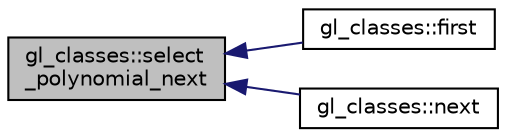 digraph "gl_classes::select_polynomial_next"
{
  edge [fontname="Helvetica",fontsize="10",labelfontname="Helvetica",labelfontsize="10"];
  node [fontname="Helvetica",fontsize="10",shape=record];
  rankdir="LR";
  Node307 [label="gl_classes::select\l_polynomial_next",height=0.2,width=0.4,color="black", fillcolor="grey75", style="filled", fontcolor="black"];
  Node307 -> Node308 [dir="back",color="midnightblue",fontsize="10",style="solid",fontname="Helvetica"];
  Node308 [label="gl_classes::first",height=0.2,width=0.4,color="black", fillcolor="white", style="filled",URL="$d6/dab/classgl__classes.html#a7b99865b055cd459426c45fe231cfb69"];
  Node307 -> Node309 [dir="back",color="midnightblue",fontsize="10",style="solid",fontname="Helvetica"];
  Node309 [label="gl_classes::next",height=0.2,width=0.4,color="black", fillcolor="white", style="filled",URL="$d6/dab/classgl__classes.html#a46bfab85f702dcb50eaecdd7c43fba35"];
}
